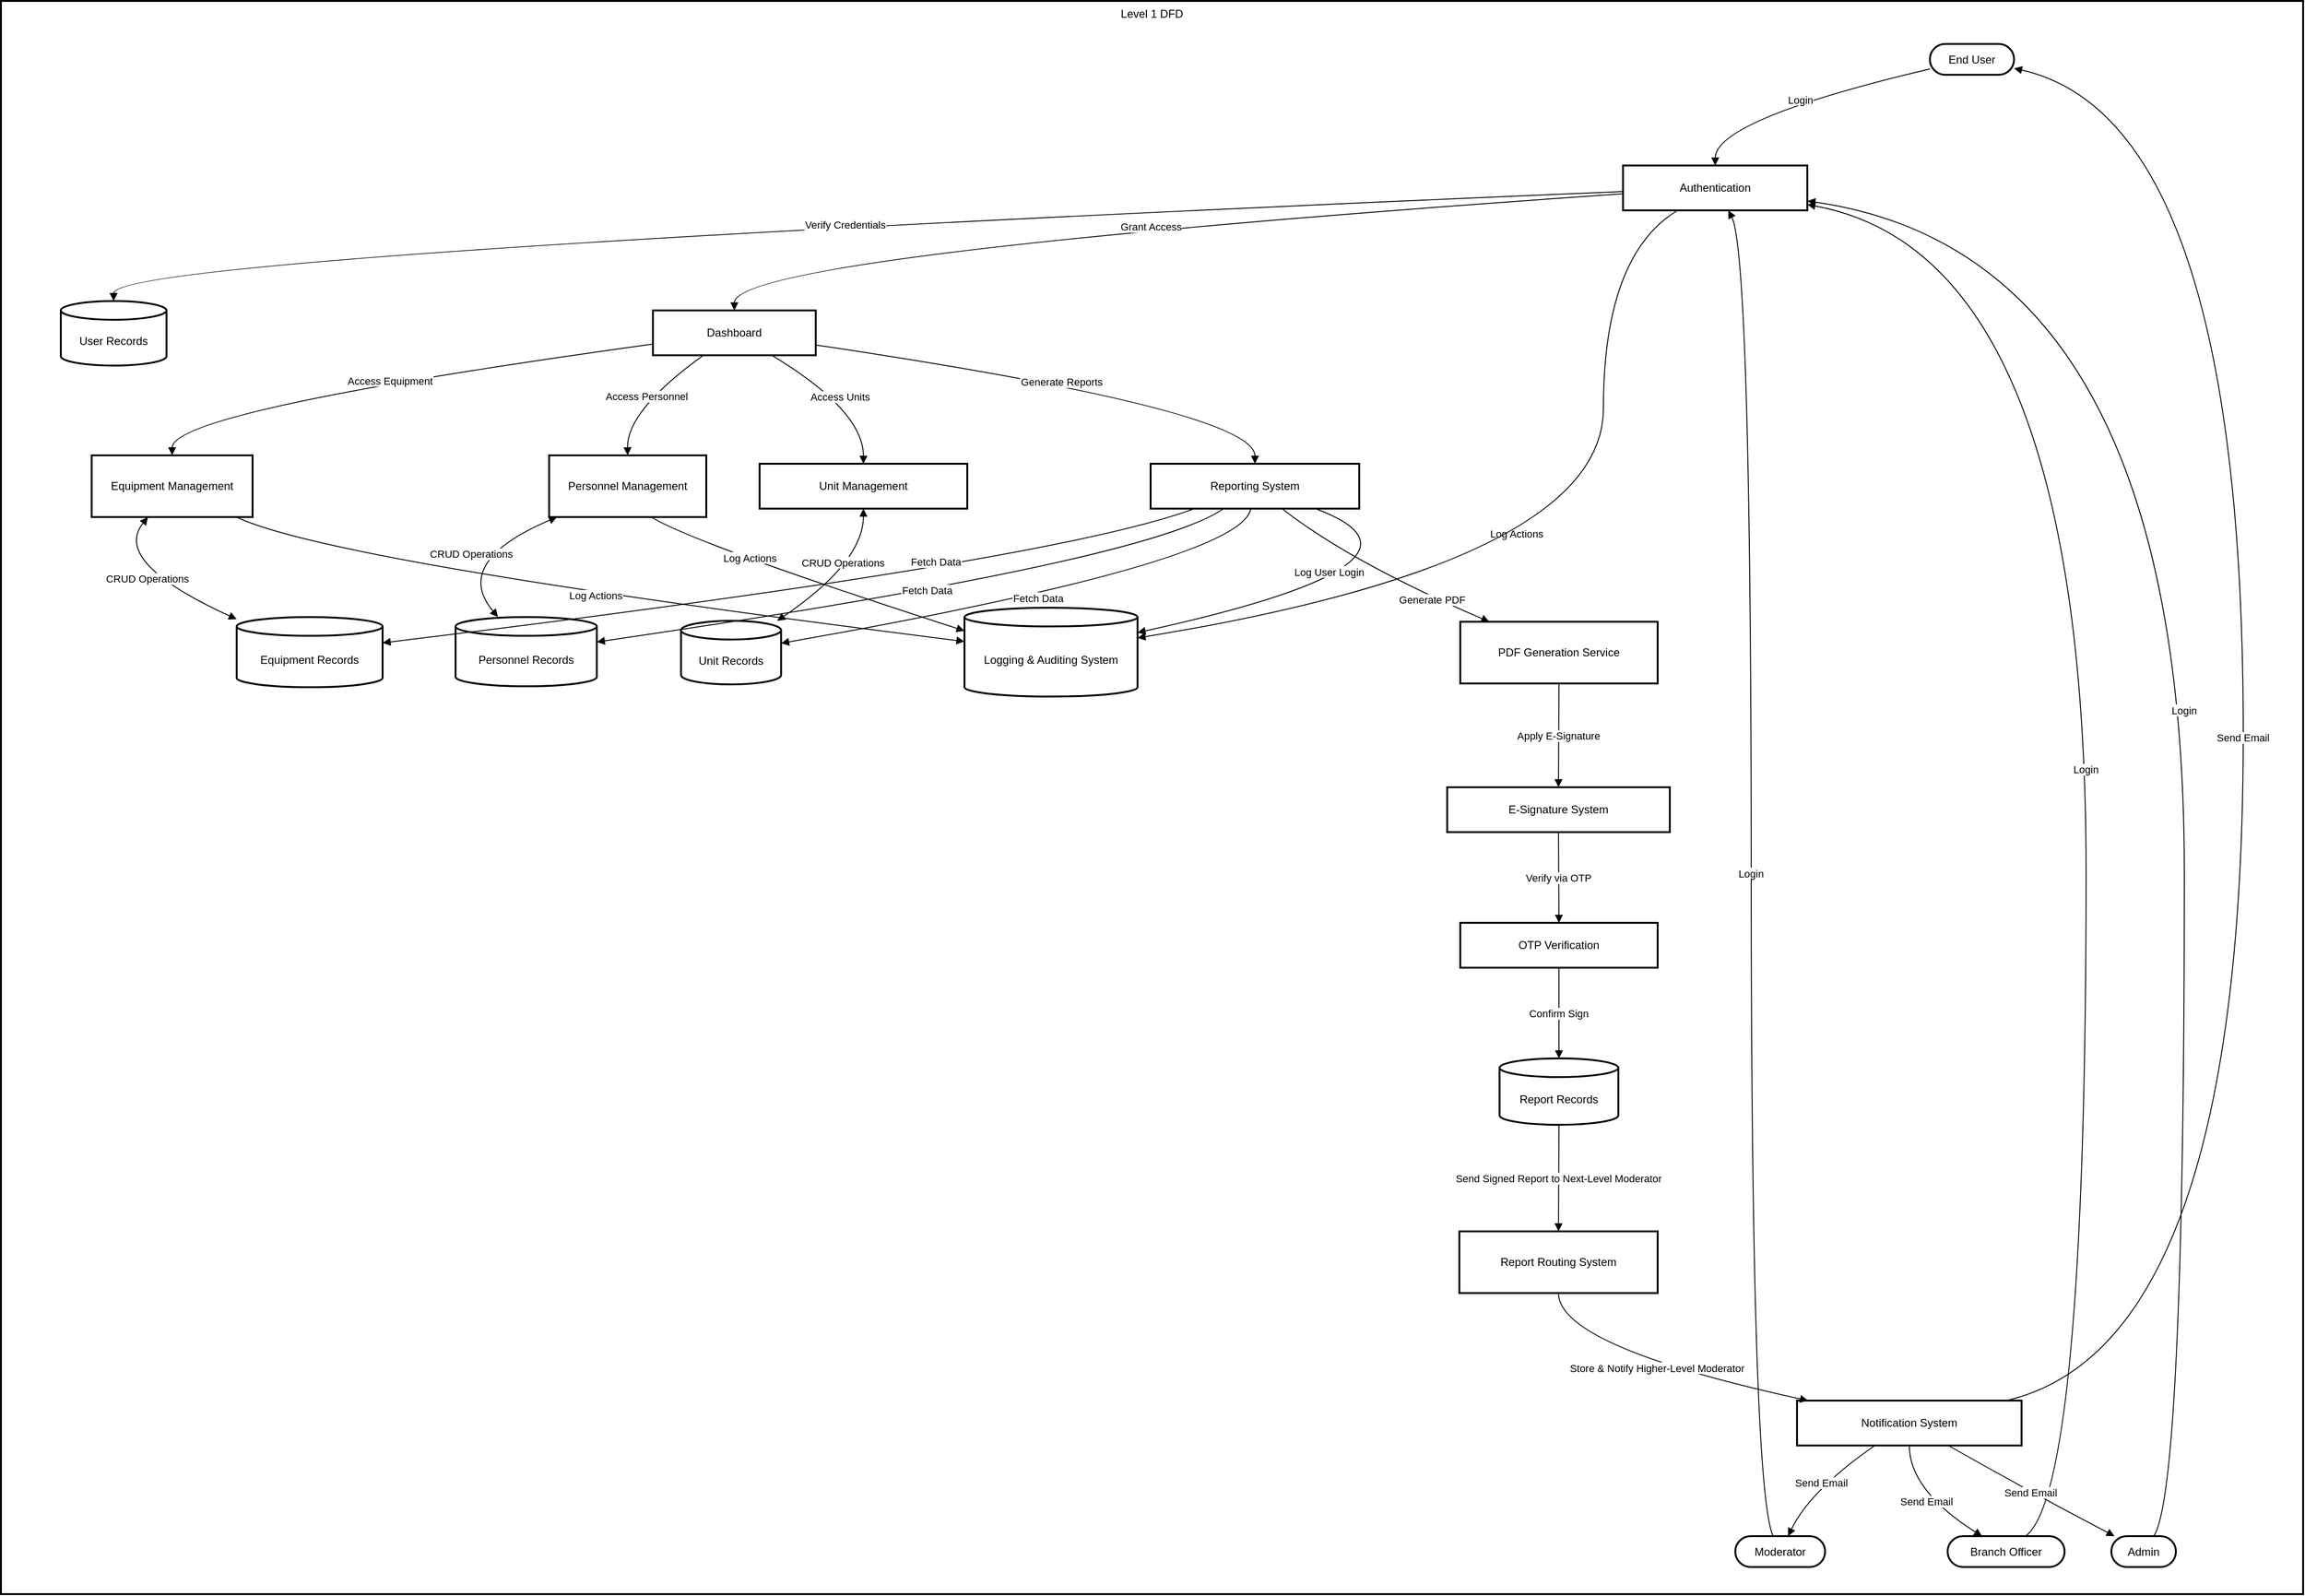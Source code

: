 <mxfile version="25.0.3">
  <diagram name="Page-1" id="wnDVQPhdN0yrqGdEhT5-">
    <mxGraphModel dx="2034" dy="1126" grid="1" gridSize="10" guides="1" tooltips="1" connect="1" arrows="1" fold="1" page="1" pageScale="1" pageWidth="850" pageHeight="1100" math="0" shadow="0">
      <root>
        <mxCell id="0" />
        <mxCell id="1" parent="0" />
        <mxCell id="FzjDU5e3YEK2CfJTqNCw-506" value="Level 1 DFD" style="whiteSpace=wrap;strokeWidth=2;verticalAlign=top;" vertex="1" parent="1">
          <mxGeometry x="20" y="20" width="2461" height="1704" as="geometry" />
        </mxCell>
        <mxCell id="FzjDU5e3YEK2CfJTqNCw-507" value="End User" style="rounded=1;whiteSpace=wrap;arcSize=50;strokeWidth=2;" vertex="1" parent="FzjDU5e3YEK2CfJTqNCw-506">
          <mxGeometry x="2062" y="46" width="90" height="33" as="geometry" />
        </mxCell>
        <mxCell id="FzjDU5e3YEK2CfJTqNCw-508" value="Authentication" style="whiteSpace=wrap;strokeWidth=2;" vertex="1" parent="FzjDU5e3YEK2CfJTqNCw-506">
          <mxGeometry x="1734" y="176" width="197" height="48" as="geometry" />
        </mxCell>
        <mxCell id="FzjDU5e3YEK2CfJTqNCw-509" value="Moderator" style="rounded=1;whiteSpace=wrap;arcSize=50;strokeWidth=2;" vertex="1" parent="FzjDU5e3YEK2CfJTqNCw-506">
          <mxGeometry x="1854" y="1642" width="96" height="33" as="geometry" />
        </mxCell>
        <mxCell id="FzjDU5e3YEK2CfJTqNCw-510" value="Branch Officer" style="rounded=1;whiteSpace=wrap;arcSize=50;strokeWidth=2;" vertex="1" parent="FzjDU5e3YEK2CfJTqNCw-506">
          <mxGeometry x="2081" y="1642" width="125" height="33" as="geometry" />
        </mxCell>
        <mxCell id="FzjDU5e3YEK2CfJTqNCw-511" value="Admin" style="rounded=1;whiteSpace=wrap;arcSize=50;strokeWidth=2;" vertex="1" parent="FzjDU5e3YEK2CfJTqNCw-506">
          <mxGeometry x="2256" y="1642" width="69" height="33" as="geometry" />
        </mxCell>
        <mxCell id="FzjDU5e3YEK2CfJTqNCw-512" value="User Records" style="shape=cylinder3;boundedLbl=1;backgroundOutline=1;size=10;strokeWidth=2;whiteSpace=wrap;" vertex="1" parent="FzjDU5e3YEK2CfJTqNCw-506">
          <mxGeometry x="64" y="321" width="113" height="69" as="geometry" />
        </mxCell>
        <mxCell id="FzjDU5e3YEK2CfJTqNCw-513" value="Dashboard" style="whiteSpace=wrap;strokeWidth=2;" vertex="1" parent="FzjDU5e3YEK2CfJTqNCw-506">
          <mxGeometry x="697" y="331" width="174" height="48" as="geometry" />
        </mxCell>
        <mxCell id="FzjDU5e3YEK2CfJTqNCw-514" value="Equipment Management" style="whiteSpace=wrap;strokeWidth=2;" vertex="1" parent="FzjDU5e3YEK2CfJTqNCw-506">
          <mxGeometry x="97" y="486" width="172" height="66" as="geometry" />
        </mxCell>
        <mxCell id="FzjDU5e3YEK2CfJTqNCw-515" value="Personnel Management" style="whiteSpace=wrap;strokeWidth=2;" vertex="1" parent="FzjDU5e3YEK2CfJTqNCw-506">
          <mxGeometry x="586" y="486" width="168" height="66" as="geometry" />
        </mxCell>
        <mxCell id="FzjDU5e3YEK2CfJTqNCw-516" value="Unit Management" style="whiteSpace=wrap;strokeWidth=2;" vertex="1" parent="FzjDU5e3YEK2CfJTqNCw-506">
          <mxGeometry x="811" y="495" width="222" height="48" as="geometry" />
        </mxCell>
        <mxCell id="FzjDU5e3YEK2CfJTqNCw-517" value="Reporting System" style="whiteSpace=wrap;strokeWidth=2;" vertex="1" parent="FzjDU5e3YEK2CfJTqNCw-506">
          <mxGeometry x="1229" y="495" width="223" height="48" as="geometry" />
        </mxCell>
        <mxCell id="FzjDU5e3YEK2CfJTqNCw-518" value="Equipment Records" style="shape=cylinder3;boundedLbl=1;backgroundOutline=1;size=10;strokeWidth=2;whiteSpace=wrap;" vertex="1" parent="FzjDU5e3YEK2CfJTqNCw-506">
          <mxGeometry x="252" y="659" width="156" height="75" as="geometry" />
        </mxCell>
        <mxCell id="FzjDU5e3YEK2CfJTqNCw-519" value="Personnel Records" style="shape=cylinder3;boundedLbl=1;backgroundOutline=1;size=10;strokeWidth=2;whiteSpace=wrap;" vertex="1" parent="FzjDU5e3YEK2CfJTqNCw-506">
          <mxGeometry x="486" y="659" width="151" height="74" as="geometry" />
        </mxCell>
        <mxCell id="FzjDU5e3YEK2CfJTqNCw-520" value="Unit Records" style="shape=cylinder3;boundedLbl=1;backgroundOutline=1;size=10;strokeWidth=2;whiteSpace=wrap;" vertex="1" parent="FzjDU5e3YEK2CfJTqNCw-506">
          <mxGeometry x="727" y="663" width="107" height="68" as="geometry" />
        </mxCell>
        <mxCell id="FzjDU5e3YEK2CfJTqNCw-521" value="PDF Generation Service" style="whiteSpace=wrap;strokeWidth=2;" vertex="1" parent="FzjDU5e3YEK2CfJTqNCw-506">
          <mxGeometry x="1560" y="664" width="211" height="66" as="geometry" />
        </mxCell>
        <mxCell id="FzjDU5e3YEK2CfJTqNCw-522" value="E-Signature System" style="whiteSpace=wrap;strokeWidth=2;" vertex="1" parent="FzjDU5e3YEK2CfJTqNCw-506">
          <mxGeometry x="1546" y="841" width="238" height="48" as="geometry" />
        </mxCell>
        <mxCell id="FzjDU5e3YEK2CfJTqNCw-523" value="OTP Verification" style="whiteSpace=wrap;strokeWidth=2;" vertex="1" parent="FzjDU5e3YEK2CfJTqNCw-506">
          <mxGeometry x="1560" y="986" width="211" height="48" as="geometry" />
        </mxCell>
        <mxCell id="FzjDU5e3YEK2CfJTqNCw-524" value="Report Records" style="shape=cylinder3;boundedLbl=1;backgroundOutline=1;size=10;strokeWidth=2;whiteSpace=wrap;" vertex="1" parent="FzjDU5e3YEK2CfJTqNCw-506">
          <mxGeometry x="1602" y="1131" width="127" height="71" as="geometry" />
        </mxCell>
        <mxCell id="FzjDU5e3YEK2CfJTqNCw-525" value="Report Routing System" style="whiteSpace=wrap;strokeWidth=2;" vertex="1" parent="FzjDU5e3YEK2CfJTqNCw-506">
          <mxGeometry x="1559" y="1316" width="212" height="66" as="geometry" />
        </mxCell>
        <mxCell id="FzjDU5e3YEK2CfJTqNCw-526" value="Notification System" style="whiteSpace=wrap;strokeWidth=2;" vertex="1" parent="FzjDU5e3YEK2CfJTqNCw-506">
          <mxGeometry x="1920" y="1497" width="240" height="48" as="geometry" />
        </mxCell>
        <mxCell id="FzjDU5e3YEK2CfJTqNCw-527" value="Logging &amp; Auditing System" style="shape=cylinder3;boundedLbl=1;backgroundOutline=1;size=10;strokeWidth=2;whiteSpace=wrap;" vertex="1" parent="FzjDU5e3YEK2CfJTqNCw-506">
          <mxGeometry x="1030" y="649" width="185" height="95" as="geometry" />
        </mxCell>
        <mxCell id="FzjDU5e3YEK2CfJTqNCw-528" value="Login" style="curved=1;startArrow=none;endArrow=block;exitX=0;exitY=0.81;entryX=0.5;entryY=-0.01;rounded=0;" edge="1" parent="FzjDU5e3YEK2CfJTqNCw-506" source="FzjDU5e3YEK2CfJTqNCw-507" target="FzjDU5e3YEK2CfJTqNCw-508">
          <mxGeometry relative="1" as="geometry">
            <Array as="points">
              <mxPoint x="1833" y="127" />
            </Array>
          </mxGeometry>
        </mxCell>
        <mxCell id="FzjDU5e3YEK2CfJTqNCw-529" value="Login" style="curved=1;startArrow=none;endArrow=block;exitX=0.42;exitY=-0.01;entryX=0.57;entryY=0.99;rounded=0;" edge="1" parent="FzjDU5e3YEK2CfJTqNCw-506" source="FzjDU5e3YEK2CfJTqNCw-509" target="FzjDU5e3YEK2CfJTqNCw-508">
          <mxGeometry relative="1" as="geometry">
            <Array as="points">
              <mxPoint x="1871" y="1593" />
              <mxPoint x="1871" y="272" />
            </Array>
          </mxGeometry>
        </mxCell>
        <mxCell id="FzjDU5e3YEK2CfJTqNCw-530" value="Login" style="curved=1;startArrow=none;endArrow=block;exitX=0.67;exitY=-0.01;entryX=1;entryY=0.87;rounded=0;" edge="1" parent="FzjDU5e3YEK2CfJTqNCw-506" source="FzjDU5e3YEK2CfJTqNCw-510" target="FzjDU5e3YEK2CfJTqNCw-508">
          <mxGeometry relative="1" as="geometry">
            <Array as="points">
              <mxPoint x="2229" y="1593" />
              <mxPoint x="2229" y="272" />
            </Array>
          </mxGeometry>
        </mxCell>
        <mxCell id="FzjDU5e3YEK2CfJTqNCw-531" value="Login" style="curved=1;startArrow=none;endArrow=block;exitX=0.66;exitY=-0.01;entryX=1;entryY=0.79;rounded=0;" edge="1" parent="FzjDU5e3YEK2CfJTqNCw-506" source="FzjDU5e3YEK2CfJTqNCw-511" target="FzjDU5e3YEK2CfJTqNCw-508">
          <mxGeometry relative="1" as="geometry">
            <Array as="points">
              <mxPoint x="2334" y="1593" />
              <mxPoint x="2334" y="272" />
            </Array>
          </mxGeometry>
        </mxCell>
        <mxCell id="FzjDU5e3YEK2CfJTqNCw-532" value="Verify Credentials" style="curved=1;startArrow=none;endArrow=block;exitX=0;exitY=0.58;entryX=0.5;entryY=-0.01;rounded=0;" edge="1" parent="FzjDU5e3YEK2CfJTqNCw-506" source="FzjDU5e3YEK2CfJTqNCw-508" target="FzjDU5e3YEK2CfJTqNCw-512">
          <mxGeometry relative="1" as="geometry">
            <Array as="points">
              <mxPoint x="120" y="272" />
            </Array>
          </mxGeometry>
        </mxCell>
        <mxCell id="FzjDU5e3YEK2CfJTqNCw-533" value="Grant Access" style="curved=1;startArrow=none;endArrow=block;exitX=0;exitY=0.63;entryX=0.5;entryY=0;rounded=0;" edge="1" parent="FzjDU5e3YEK2CfJTqNCw-506" source="FzjDU5e3YEK2CfJTqNCw-508" target="FzjDU5e3YEK2CfJTqNCw-513">
          <mxGeometry relative="1" as="geometry">
            <Array as="points">
              <mxPoint x="784" y="272" />
            </Array>
          </mxGeometry>
        </mxCell>
        <mxCell id="FzjDU5e3YEK2CfJTqNCw-534" value="Access Equipment" style="curved=1;startArrow=none;endArrow=block;exitX=0;exitY=0.75;entryX=0.5;entryY=0;rounded=0;" edge="1" parent="FzjDU5e3YEK2CfJTqNCw-506" source="FzjDU5e3YEK2CfJTqNCw-513" target="FzjDU5e3YEK2CfJTqNCw-514">
          <mxGeometry relative="1" as="geometry">
            <Array as="points">
              <mxPoint x="183" y="438" />
            </Array>
          </mxGeometry>
        </mxCell>
        <mxCell id="FzjDU5e3YEK2CfJTqNCw-535" value="Access Personnel" style="curved=1;startArrow=none;endArrow=block;exitX=0.31;exitY=1;entryX=0.5;entryY=0;rounded=0;" edge="1" parent="FzjDU5e3YEK2CfJTqNCw-506" source="FzjDU5e3YEK2CfJTqNCw-513" target="FzjDU5e3YEK2CfJTqNCw-515">
          <mxGeometry relative="1" as="geometry">
            <Array as="points">
              <mxPoint x="669" y="438" />
            </Array>
          </mxGeometry>
        </mxCell>
        <mxCell id="FzjDU5e3YEK2CfJTqNCw-536" value="Access Units" style="curved=1;startArrow=none;endArrow=block;exitX=0.73;exitY=1;entryX=0.5;entryY=0;rounded=0;" edge="1" parent="FzjDU5e3YEK2CfJTqNCw-506" source="FzjDU5e3YEK2CfJTqNCw-513" target="FzjDU5e3YEK2CfJTqNCw-516">
          <mxGeometry relative="1" as="geometry">
            <Array as="points">
              <mxPoint x="922" y="438" />
            </Array>
          </mxGeometry>
        </mxCell>
        <mxCell id="FzjDU5e3YEK2CfJTqNCw-537" value="Generate Reports" style="curved=1;startArrow=none;endArrow=block;exitX=1;exitY=0.77;entryX=0.5;entryY=0;rounded=0;" edge="1" parent="FzjDU5e3YEK2CfJTqNCw-506" source="FzjDU5e3YEK2CfJTqNCw-513" target="FzjDU5e3YEK2CfJTqNCw-517">
          <mxGeometry relative="1" as="geometry">
            <Array as="points">
              <mxPoint x="1341" y="438" />
            </Array>
          </mxGeometry>
        </mxCell>
        <mxCell id="FzjDU5e3YEK2CfJTqNCw-538" value="CRUD Operations" style="curved=1;startArrow=block;endArrow=block;exitX=0.35;exitY=1;entryX=0;entryY=0.03;rounded=0;" edge="1" parent="FzjDU5e3YEK2CfJTqNCw-506" source="FzjDU5e3YEK2CfJTqNCw-514" target="FzjDU5e3YEK2CfJTqNCw-518">
          <mxGeometry relative="1" as="geometry">
            <Array as="points">
              <mxPoint x="118" y="600" />
            </Array>
          </mxGeometry>
        </mxCell>
        <mxCell id="FzjDU5e3YEK2CfJTqNCw-539" value="CRUD Operations" style="curved=1;startArrow=block;endArrow=block;exitX=0.05;exitY=1;entryX=0.3;entryY=0;rounded=0;" edge="1" parent="FzjDU5e3YEK2CfJTqNCw-506" source="FzjDU5e3YEK2CfJTqNCw-515" target="FzjDU5e3YEK2CfJTqNCw-519">
          <mxGeometry relative="1" as="geometry">
            <Array as="points">
              <mxPoint x="482" y="600" />
            </Array>
          </mxGeometry>
        </mxCell>
        <mxCell id="FzjDU5e3YEK2CfJTqNCw-540" value="CRUD Operations" style="curved=1;startArrow=block;endArrow=block;exitX=0.5;exitY=1;entryX=0.97;entryY=-0.01;rounded=0;" edge="1" parent="FzjDU5e3YEK2CfJTqNCw-506" source="FzjDU5e3YEK2CfJTqNCw-516" target="FzjDU5e3YEK2CfJTqNCw-520">
          <mxGeometry x="-0.109" y="-12" relative="1" as="geometry">
            <Array as="points">
              <mxPoint x="922" y="600" />
            </Array>
            <mxPoint as="offset" />
          </mxGeometry>
        </mxCell>
        <mxCell id="FzjDU5e3YEK2CfJTqNCw-541" value="Fetch Data" style="curved=1;startArrow=none;endArrow=block;exitX=0.21;exitY=1;entryX=0.99;entryY=0.37;rounded=0;" edge="1" parent="FzjDU5e3YEK2CfJTqNCw-506" source="FzjDU5e3YEK2CfJTqNCw-517" target="FzjDU5e3YEK2CfJTqNCw-518">
          <mxGeometry x="-0.354" y="-15" relative="1" as="geometry">
            <Array as="points">
              <mxPoint x="1122" y="600" />
            </Array>
            <mxPoint as="offset" />
          </mxGeometry>
        </mxCell>
        <mxCell id="FzjDU5e3YEK2CfJTqNCw-542" value="Fetch Data" style="curved=1;startArrow=none;endArrow=block;exitX=0.35;exitY=1;entryX=1;entryY=0.36;rounded=0;" edge="1" parent="FzjDU5e3YEK2CfJTqNCw-506" source="FzjDU5e3YEK2CfJTqNCw-517" target="FzjDU5e3YEK2CfJTqNCw-519">
          <mxGeometry x="-0.03" y="-4" relative="1" as="geometry">
            <Array as="points">
              <mxPoint x="1225" y="600" />
            </Array>
            <mxPoint as="offset" />
          </mxGeometry>
        </mxCell>
        <mxCell id="FzjDU5e3YEK2CfJTqNCw-543" value="Fetch Data" style="curved=1;startArrow=none;endArrow=block;exitX=0.48;exitY=1;entryX=1.01;entryY=0.35;rounded=0;" edge="1" parent="FzjDU5e3YEK2CfJTqNCw-506" source="FzjDU5e3YEK2CfJTqNCw-517" target="FzjDU5e3YEK2CfJTqNCw-520">
          <mxGeometry relative="1" as="geometry">
            <Array as="points">
              <mxPoint x="1327" y="600" />
            </Array>
          </mxGeometry>
        </mxCell>
        <mxCell id="FzjDU5e3YEK2CfJTqNCw-544" value="Generate PDF" style="curved=1;startArrow=none;endArrow=block;exitX=0.63;exitY=1;entryX=0.14;entryY=-0.01;rounded=0;" edge="1" parent="FzjDU5e3YEK2CfJTqNCw-506" source="FzjDU5e3YEK2CfJTqNCw-517" target="FzjDU5e3YEK2CfJTqNCw-521">
          <mxGeometry x="0.485" y="-2" relative="1" as="geometry">
            <Array as="points">
              <mxPoint x="1442" y="600" />
            </Array>
            <mxPoint as="offset" />
          </mxGeometry>
        </mxCell>
        <mxCell id="FzjDU5e3YEK2CfJTqNCw-545" value="Apply E-Signature" style="curved=1;startArrow=none;endArrow=block;exitX=0.5;exitY=0.99;entryX=0.5;entryY=0;rounded=0;" edge="1" parent="FzjDU5e3YEK2CfJTqNCw-506" source="FzjDU5e3YEK2CfJTqNCw-521" target="FzjDU5e3YEK2CfJTqNCw-522">
          <mxGeometry relative="1" as="geometry">
            <Array as="points" />
          </mxGeometry>
        </mxCell>
        <mxCell id="FzjDU5e3YEK2CfJTqNCw-546" value="Verify via OTP" style="curved=1;startArrow=none;endArrow=block;exitX=0.5;exitY=1;entryX=0.5;entryY=0;rounded=0;" edge="1" parent="FzjDU5e3YEK2CfJTqNCw-506" source="FzjDU5e3YEK2CfJTqNCw-522" target="FzjDU5e3YEK2CfJTqNCw-523">
          <mxGeometry relative="1" as="geometry">
            <Array as="points" />
          </mxGeometry>
        </mxCell>
        <mxCell id="FzjDU5e3YEK2CfJTqNCw-547" value="Confirm Sign" style="curved=1;startArrow=none;endArrow=block;exitX=0.5;exitY=1;entryX=0.5;entryY=0;rounded=0;" edge="1" parent="FzjDU5e3YEK2CfJTqNCw-506" source="FzjDU5e3YEK2CfJTqNCw-523" target="FzjDU5e3YEK2CfJTqNCw-524">
          <mxGeometry relative="1" as="geometry">
            <Array as="points" />
          </mxGeometry>
        </mxCell>
        <mxCell id="FzjDU5e3YEK2CfJTqNCw-548" value="Send Signed Report to Next-Level Moderator" style="curved=1;startArrow=none;endArrow=block;exitX=0.5;exitY=1;entryX=0.5;entryY=0.01;rounded=0;" edge="1" parent="FzjDU5e3YEK2CfJTqNCw-506" source="FzjDU5e3YEK2CfJTqNCw-524" target="FzjDU5e3YEK2CfJTqNCw-525">
          <mxGeometry relative="1" as="geometry">
            <Array as="points" />
          </mxGeometry>
        </mxCell>
        <mxCell id="FzjDU5e3YEK2CfJTqNCw-549" value="Store &amp; Notify Higher-Level Moderator" style="curved=1;startArrow=none;endArrow=block;exitX=0.5;exitY=1;entryX=0.04;entryY=-0.01;rounded=0;" edge="1" parent="FzjDU5e3YEK2CfJTqNCw-506" source="FzjDU5e3YEK2CfJTqNCw-525" target="FzjDU5e3YEK2CfJTqNCw-526">
          <mxGeometry relative="1" as="geometry">
            <Array as="points">
              <mxPoint x="1665" y="1439" />
            </Array>
          </mxGeometry>
        </mxCell>
        <mxCell id="FzjDU5e3YEK2CfJTqNCw-550" value="Send Email" style="curved=1;startArrow=none;endArrow=block;exitX=0.94;exitY=-0.01;entryX=1;entryY=0.79;rounded=0;" edge="1" parent="FzjDU5e3YEK2CfJTqNCw-506" source="FzjDU5e3YEK2CfJTqNCw-526" target="FzjDU5e3YEK2CfJTqNCw-507">
          <mxGeometry relative="1" as="geometry">
            <Array as="points">
              <mxPoint x="2397" y="1439" />
              <mxPoint x="2397" y="127" />
            </Array>
          </mxGeometry>
        </mxCell>
        <mxCell id="FzjDU5e3YEK2CfJTqNCw-551" value="Send Email" style="curved=1;startArrow=none;endArrow=block;exitX=0.35;exitY=0.99;entryX=0.59;entryY=-0.01;rounded=0;" edge="1" parent="FzjDU5e3YEK2CfJTqNCw-506" source="FzjDU5e3YEK2CfJTqNCw-526" target="FzjDU5e3YEK2CfJTqNCw-509">
          <mxGeometry relative="1" as="geometry">
            <Array as="points">
              <mxPoint x="1934" y="1593" />
            </Array>
          </mxGeometry>
        </mxCell>
        <mxCell id="FzjDU5e3YEK2CfJTqNCw-552" value="Send Email" style="curved=1;startArrow=none;endArrow=block;exitX=0.5;exitY=0.99;entryX=0.29;entryY=-0.01;rounded=0;" edge="1" parent="FzjDU5e3YEK2CfJTqNCw-506" source="FzjDU5e3YEK2CfJTqNCw-526" target="FzjDU5e3YEK2CfJTqNCw-510">
          <mxGeometry relative="1" as="geometry">
            <Array as="points">
              <mxPoint x="2040" y="1593" />
            </Array>
          </mxGeometry>
        </mxCell>
        <mxCell id="FzjDU5e3YEK2CfJTqNCw-553" value="Send Email" style="curved=1;startArrow=none;endArrow=block;exitX=0.67;exitY=0.99;entryX=0.04;entryY=-0.01;rounded=0;" edge="1" parent="FzjDU5e3YEK2CfJTqNCw-506" source="FzjDU5e3YEK2CfJTqNCw-526" target="FzjDU5e3YEK2CfJTqNCw-511">
          <mxGeometry relative="1" as="geometry">
            <Array as="points">
              <mxPoint x="2166" y="1593" />
            </Array>
          </mxGeometry>
        </mxCell>
        <mxCell id="FzjDU5e3YEK2CfJTqNCw-554" value="Log Actions" style="curved=1;startArrow=none;endArrow=block;exitX=0.9;exitY=1;entryX=0;entryY=0.38;rounded=0;" edge="1" parent="FzjDU5e3YEK2CfJTqNCw-506" source="FzjDU5e3YEK2CfJTqNCw-514" target="FzjDU5e3YEK2CfJTqNCw-527">
          <mxGeometry relative="1" as="geometry">
            <Array as="points">
              <mxPoint x="351" y="600" />
            </Array>
          </mxGeometry>
        </mxCell>
        <mxCell id="FzjDU5e3YEK2CfJTqNCw-555" value="Log Actions" style="curved=1;startArrow=none;endArrow=block;exitX=0.65;exitY=1;entryX=0;entryY=0.26;rounded=0;" edge="1" parent="FzjDU5e3YEK2CfJTqNCw-506" source="FzjDU5e3YEK2CfJTqNCw-515" target="FzjDU5e3YEK2CfJTqNCw-527">
          <mxGeometry x="-0.354" y="4" relative="1" as="geometry">
            <Array as="points">
              <mxPoint x="740" y="580" />
            </Array>
            <mxPoint as="offset" />
          </mxGeometry>
        </mxCell>
        <mxCell id="FzjDU5e3YEK2CfJTqNCw-556" value="Log Actions" style="curved=1;startArrow=none;endArrow=block;exitX=0.79;exitY=1;entryX=1;entryY=0.28;rounded=0;" edge="1" parent="FzjDU5e3YEK2CfJTqNCw-506" source="FzjDU5e3YEK2CfJTqNCw-517" target="FzjDU5e3YEK2CfJTqNCw-527">
          <mxGeometry x="-0.364" y="-68" relative="1" as="geometry">
            <Array as="points">
              <mxPoint x="1559" y="600" />
            </Array>
            <mxPoint x="76" y="36" as="offset" />
          </mxGeometry>
        </mxCell>
        <mxCell id="FzjDU5e3YEK2CfJTqNCw-557" value="Log User Login" style="curved=1;startArrow=none;endArrow=block;exitX=0.3;exitY=0.99;entryX=1;entryY=0.34;rounded=0;" edge="1" parent="FzjDU5e3YEK2CfJTqNCw-506" source="FzjDU5e3YEK2CfJTqNCw-508" target="FzjDU5e3YEK2CfJTqNCw-527">
          <mxGeometry x="0.538" y="-37" relative="1" as="geometry">
            <Array as="points">
              <mxPoint x="1713" y="272" />
              <mxPoint x="1713" y="600" />
            </Array>
            <mxPoint as="offset" />
          </mxGeometry>
        </mxCell>
      </root>
    </mxGraphModel>
  </diagram>
</mxfile>
